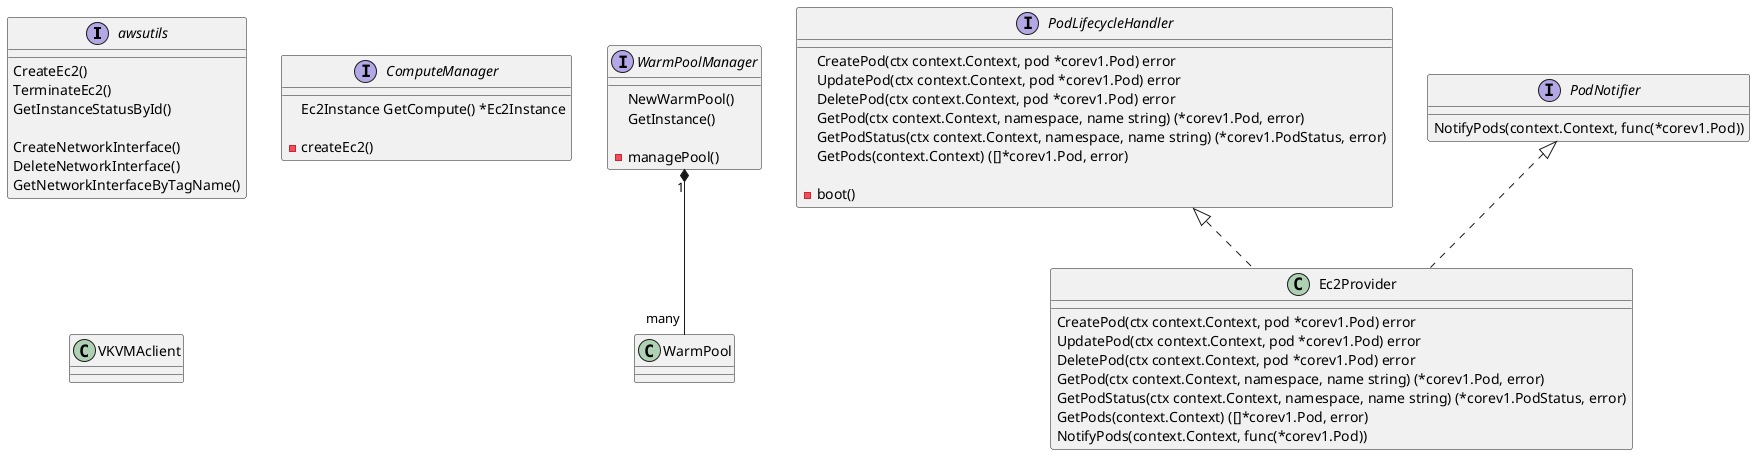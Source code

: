 @startuml
'https:'plantuml.com/class-diagram

' Ec2Manager is responsible for all EC2 operations, but has no knowledge of why it's doing _anything_ (i.e. does not
'  know anything about VK, Pods, etc.). It only acts as an intermediary between clients and direct AWS API calls
interface "awsutils" {
    ' EC2
    CreateEc2()
    TerminateEc2()
    GetInstanceStatusById()

    ' ENI
    CreateNetworkInterface()
    DeleteNetworkInterface()
    GetNetworkInterfaceByTagName()

    ' non-exported internal helper functions
'    - launchApplication()
}

' ComputeManager is responsible for fulfilling compute requests.  It may do this by launching a fresh EC2 instance, or
'  obtaining one from the "warm pool" depending on the default and pod configurations
interface "ComputeManager" {
    ' obtains compute by launching an EC2 or requesting one from the warm pool (depending on configuration)
    ' applies desired tags prior to handing over requested compute
    ' CreateCompute -> GetCompute (may not be created in the warm pool case)
    Ec2Instance GetCompute() *Ec2Instance

    ' Calls the ec2 utils create and additionally configures necessary EC2 parameters
    - createEc2()

}

'interface "NetworkManager" {
'    ' creates and manages network constructs beyond or independent of compute instances (e.g. ENIs, VPCs, subnets)
'    ?()
'}

' WarmPoolManager manages "warm pools" of ready EC2 instances to speed up compute requests during pod (re)launch.
interface "WarmPoolManager" {
    NewWarmPool()
    ' Returns an instance from the appropriate pool, blocking until one is available if needed (client is responsible
    '  for timeout on context)
    GetInstance()

    ' Launches goroutine to manage each pool's capacity independently
    - managePool()
}

' WarmPool represents a pool of EC2 instance objects, associated configuration, etc.  Since multiple
'  pools may exist, the manager and pool itself are separate (WarmPoolManager may manage many pools of different type).
' Upon instantiation, a warm pool will self-fulfill and maintain its capacity by talking to the Ec2Manager and
'  monitoring the health of individual pool instances (by delegating to both EC2 and VKVMAclient managers)
' The pool can hand out members and takes care of any necessary prep work to make a member instance suitable for use in
'  a particular pod
class WarmPool {
'    Configuration
    ' whatever impl we have today is probably fine
'    Map of Ec2 instances by id?

    ' A maintain() or something function will launch the goroutines that obtain and maintain the desired pool size.
    ' A parent context from the WarmPool itself will listen for Done and terminate all pool instances on cleanup
    ' (see http example of multiple server threads for context cleanup details).
'    ?()
    ' given a pod, return an instance suitable for use with that pod (i.e. make any adjustments, apply any tags, etc.)
'    "Ec2Instance" fulfill(corev1.Pod)
}

' Responsible for initiating and maintaining a connection to the VKVMagent as well as providing individual service
'  clients for use by other classes.  Can monitor the health of the connection and one or more services, and report
'  this information to upstream callers for appropriate action.  Also maintains retry and reconnect logic?
class VKVMAclient {
}

' Ec2Instance encapsulates an EC2 instance object.  Any operation that would be performed on an individual instance is
'  managed via this encapsulation (e.g. adding tags, setting instance profile, setting security groups, etc.)
' An instance has some tag/annotation that denotes if it's part of a warm pool (and which one) so it can be terminated
'  when needed.

'class Ec2Instance {
'    UpdateInstanceProfile()
'
'    - getPrivateIP()
'    - updateEc2Tags
'}

'"Ec2Manager" "1" *-- "many" "Ec2Instance"
"WarmPoolManager" "1" *-- "many" "WarmPool"

'class ClassParser {
'    - structure <font color=blue>map</font>[string]<font color=blue>map</font>[string]*Struct
'    - currentPackageName string
'    - allInterfaces <font color=blue>map</font>[string]<font color=blue>struct</font>{}
'    - allStructs <font color=blue>map</font>[string]<font color=blue>struct</font>{}
'
'    - structImplementsInterface(st *Struct, inter *Struct)
'    - parsePackage(node ast.Node)
'    - parseFileDeclarations(node ast.Decl)
'    - addMethodToStruct(s *Struct, method *ast.Field)
'    - getFunction(f *ast.FuncType, name string)
'    - addFieldToStruct(s *Struct, field *ast.Field)
'    - addToComposition(s *Struct, fType string)
'    - addToExtends(s *Struct, fType string)
'    - getOrCreateStruct(name string)
'    - getStruct(structName string)
'    - getFieldType(exp ast.Expr, includePackageName bool)
'
'    + Render()
'
'}


'List <|-- AbstractList
'Collection <|-- AbstractCollection

'Collection <|- List
'AbstractCollection <|- AbstractList
'AbstractList <|-- ArrayList

'class ArrayList {
'Object[] elementData
'size()
'}

'enum TimeUnit {
'DAYS
'HOURS
'MINUTES
'}

' Provided by virtual-kubelet
' https:'pkg.go.dev/github.com/virtual-kubelet/virtual-kubelet/node?utm_source=godoc#PodLifecycleHandler
interface PodLifecycleHandler {
	' CreatePod takes a Kubernetes Pod and deploys it within the provider.
	CreatePod(ctx context.Context, pod *corev1.Pod) error
	' UpdatePod takes a Kubernetes Pod and updates it within the provider.
	UpdatePod(ctx context.Context, pod *corev1.Pod) error
	' DeletePod takes a Kubernetes Pod and deletes it from the provider. Once a pod is deleted, the provider is
	' expected to call the NotifyPods callback with a terminal pod status where all the containers are in a terminal
	' state, as well as the pod. DeletePod may be called multiple times for the same pod.
	DeletePod(ctx context.Context, pod *corev1.Pod) error
	' GetPod retrieves a pod by name from the provider (can be cached).
	' The Pod returned is expected to be immutable, and may be accessed
	' concurrently outside of the calling goroutine. Therefore it is recommended
	' to return a version after DeepCopy.
	GetPod(ctx context.Context, namespace, name string) (*corev1.Pod, error)
	' GetPodStatus retrieves the status of a pod by name from the provider.
	' The PodStatus returned is expected to be immutable, and may be accessed
	' concurrently outside of the calling goroutine. Therefore it is recommended
	' to return a version after DeepCopy.
	GetPodStatus(ctx context.Context, namespace, name string) (*corev1.PodStatus, error)
	' GetPods retrieves a list of all pods running on the provider (can be cached).
	' The Pods returned are expected to be immutable, and may be accessed
	' concurrently outside of the calling goroutine. Therefore it is recommended
	' to return a version after DeepCopy.
	GetPods(context.Context) ([]*corev1.Pod, error)

	' initial bootup, commandline flag handling, needs to ensure an ENI exists within the configured VPC/subnet and
	'  generate an initial node name
	- boot()
}

interface PodNotifier {
	' NotifyPods instructs the notifier to call the passed in function when
	' the pod status changes. It should be called when a pod's status changes.
	'
	' The provided pointer to a Pod is guaranteed to be used in a read-only
	' fashion. The provided pod's PodStatus should be up to date when
	' this function is called.
	'
	' NotifyPods must not block the caller since it is only used to register the callback.
	' The callback passed into `NotifyPods` may block when called.
	NotifyPods(context.Context, func(*corev1.Pod))
}

' Ec2Provider is responsible for implementing the PodLifecycleHandler functions and is the top-level manager of virtual
'  kubelet resources
class Ec2Provider implements PodLifecycleHandler, PodNotifier {
    ' CreatePod obtains an EC2 instance via ComputeManager, then initiates an agent connect, and finally calls
    '  launchApplication to launch the desired application
	CreatePod(ctx context.Context, pod *corev1.Pod) error
	' UpdatePod applies all requested pod updates by calling ComputeManager or ApplicationManager(?)
	UpdatePod(ctx context.Context, pod *corev1.Pod) error
	DeletePod(ctx context.Context, pod *corev1.Pod) error
	GetPod(ctx context.Context, namespace, name string) (*corev1.Pod, error)
	GetPodStatus(ctx context.Context, namespace, name string) (*corev1.PodStatus, error)
	GetPods(context.Context) ([]*corev1.Pod, error)
	NotifyPods(context.Context, func(*corev1.Pod))
}

' a MetaPod is a pod in our provider universe, which consists of the typical k8s pod object _and_ supporting entities
'  such as the EC2 backing the pod, the VKVMAclient connected to the agent, etc.
'class MetaPod {
'    corev1.Pod
'    VKVMAclient
'    Ec2Instance
'
'    ' point here being that goroutine(s) monitoring health status and connectivity need to live with the pod and be
'    '  able to self-terminate or send messages, etc.
'    - "someKindOfHealthCheckGoroutines?"
'}

@enduml